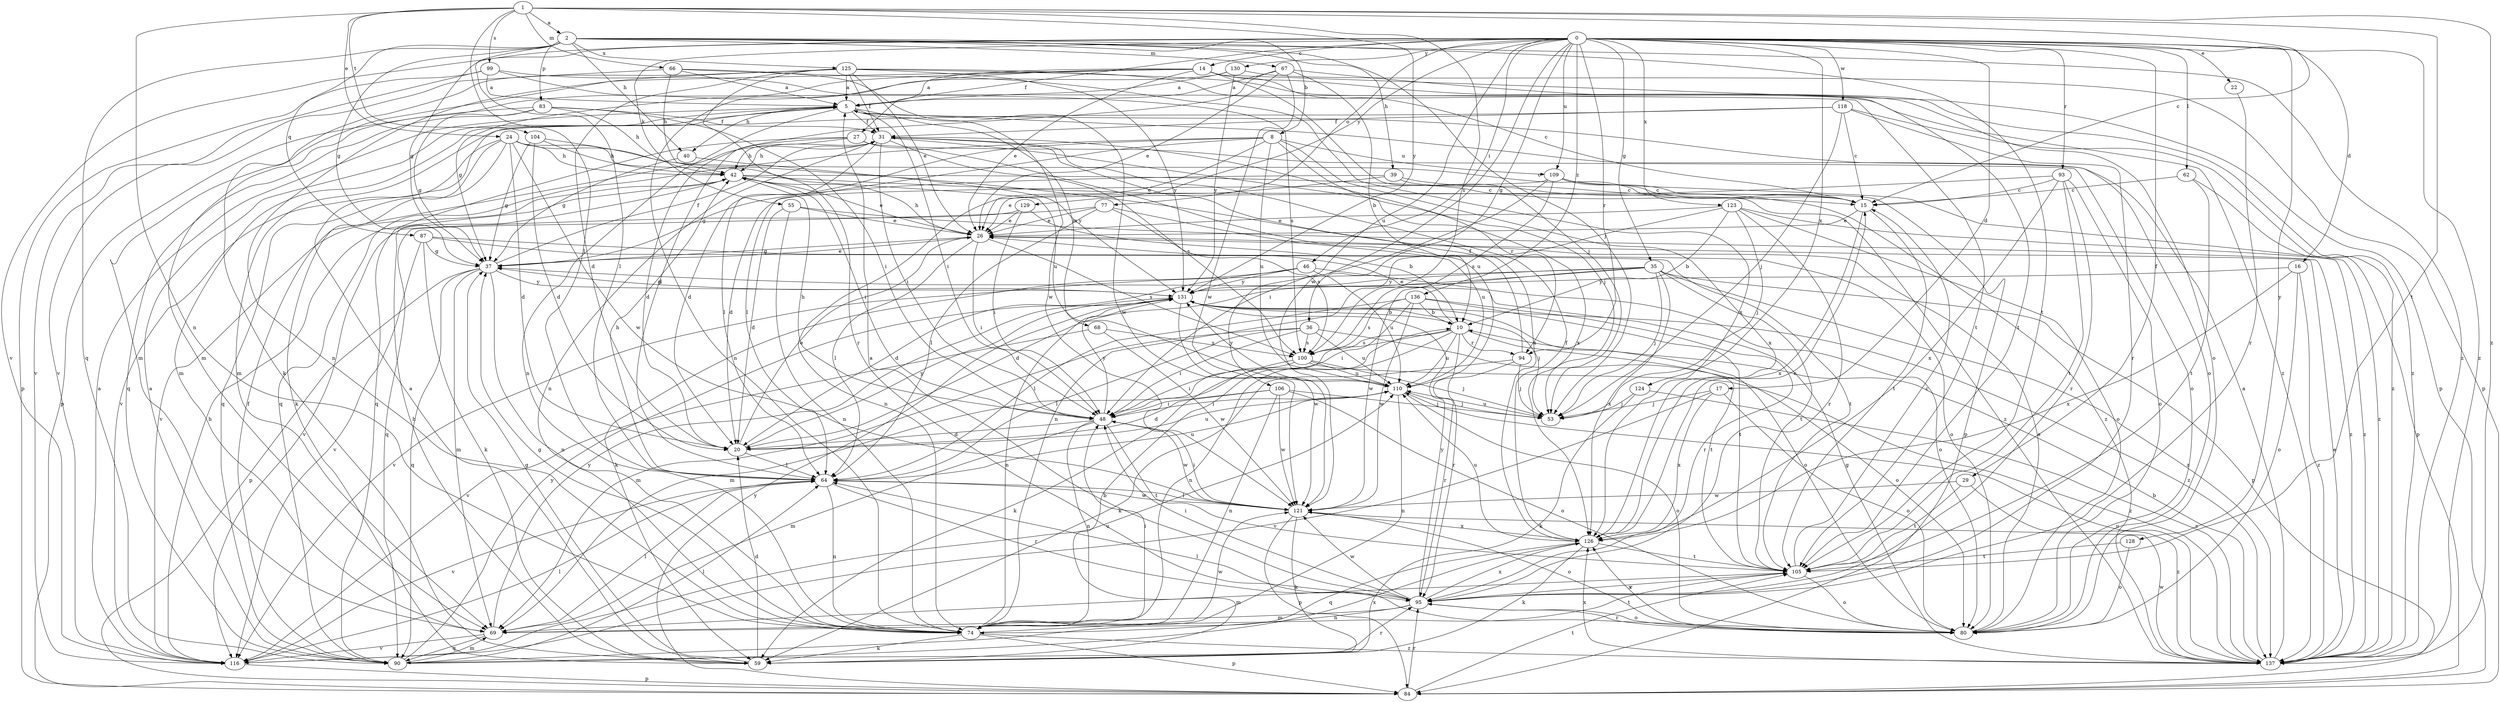 strict digraph  {
0;
1;
2;
5;
8;
10;
14;
15;
16;
17;
20;
22;
24;
26;
27;
29;
31;
35;
36;
37;
39;
40;
42;
46;
48;
53;
55;
59;
62;
64;
66;
67;
68;
69;
74;
77;
80;
83;
84;
87;
90;
93;
94;
95;
99;
100;
104;
105;
106;
109;
110;
116;
118;
121;
123;
124;
125;
126;
128;
129;
130;
131;
136;
137;
0 -> 14  [label=c];
0 -> 16  [label=d];
0 -> 17  [label=d];
0 -> 22  [label=e];
0 -> 27  [label=f];
0 -> 29  [label=f];
0 -> 35  [label=g];
0 -> 36  [label=g];
0 -> 37  [label=g];
0 -> 46  [label=i];
0 -> 55  [label=k];
0 -> 62  [label=l];
0 -> 77  [label=o];
0 -> 93  [label=r];
0 -> 94  [label=r];
0 -> 106  [label=u];
0 -> 109  [label=u];
0 -> 116  [label=v];
0 -> 118  [label=w];
0 -> 121  [label=w];
0 -> 123  [label=x];
0 -> 124  [label=x];
0 -> 128  [label=y];
0 -> 129  [label=y];
0 -> 130  [label=y];
0 -> 136  [label=z];
0 -> 137  [label=z];
1 -> 2  [label=a];
1 -> 15  [label=c];
1 -> 24  [label=e];
1 -> 64  [label=l];
1 -> 66  [label=m];
1 -> 74  [label=n];
1 -> 99  [label=s];
1 -> 100  [label=s];
1 -> 104  [label=t];
1 -> 105  [label=t];
1 -> 131  [label=y];
1 -> 137  [label=z];
2 -> 8  [label=b];
2 -> 37  [label=g];
2 -> 39  [label=h];
2 -> 40  [label=h];
2 -> 53  [label=j];
2 -> 64  [label=l];
2 -> 67  [label=m];
2 -> 83  [label=p];
2 -> 87  [label=q];
2 -> 90  [label=q];
2 -> 105  [label=t];
2 -> 125  [label=x];
2 -> 137  [label=z];
5 -> 31  [label=f];
5 -> 40  [label=h];
5 -> 48  [label=i];
5 -> 68  [label=m];
5 -> 69  [label=m];
5 -> 74  [label=n];
5 -> 80  [label=o];
5 -> 121  [label=w];
8 -> 20  [label=d];
8 -> 26  [label=e];
8 -> 64  [label=l];
8 -> 90  [label=q];
8 -> 94  [label=r];
8 -> 109  [label=u];
8 -> 110  [label=u];
8 -> 126  [label=x];
10 -> 26  [label=e];
10 -> 69  [label=m];
10 -> 74  [label=n];
10 -> 94  [label=r];
10 -> 95  [label=r];
10 -> 100  [label=s];
10 -> 105  [label=t];
10 -> 110  [label=u];
14 -> 5  [label=a];
14 -> 15  [label=c];
14 -> 26  [label=e];
14 -> 37  [label=g];
14 -> 53  [label=j];
14 -> 69  [label=m];
14 -> 74  [label=n];
14 -> 84  [label=p];
14 -> 137  [label=z];
15 -> 26  [label=e];
15 -> 105  [label=t];
15 -> 126  [label=x];
16 -> 80  [label=o];
16 -> 126  [label=x];
16 -> 131  [label=y];
16 -> 137  [label=z];
17 -> 53  [label=j];
17 -> 80  [label=o];
17 -> 116  [label=v];
17 -> 126  [label=x];
20 -> 26  [label=e];
20 -> 64  [label=l];
20 -> 110  [label=u];
20 -> 131  [label=y];
22 -> 95  [label=r];
24 -> 15  [label=c];
24 -> 20  [label=d];
24 -> 42  [label=h];
24 -> 59  [label=k];
24 -> 90  [label=q];
24 -> 110  [label=u];
24 -> 116  [label=v];
24 -> 121  [label=w];
26 -> 37  [label=g];
26 -> 42  [label=h];
26 -> 48  [label=i];
26 -> 64  [label=l];
26 -> 100  [label=s];
27 -> 20  [label=d];
27 -> 42  [label=h];
27 -> 80  [label=o];
27 -> 90  [label=q];
27 -> 110  [label=u];
29 -> 105  [label=t];
29 -> 121  [label=w];
29 -> 137  [label=z];
31 -> 42  [label=h];
31 -> 48  [label=i];
31 -> 53  [label=j];
31 -> 64  [label=l];
31 -> 74  [label=n];
31 -> 100  [label=s];
31 -> 126  [label=x];
35 -> 20  [label=d];
35 -> 53  [label=j];
35 -> 84  [label=p];
35 -> 105  [label=t];
35 -> 116  [label=v];
35 -> 121  [label=w];
35 -> 126  [label=x];
35 -> 131  [label=y];
35 -> 137  [label=z];
36 -> 48  [label=i];
36 -> 64  [label=l];
36 -> 69  [label=m];
36 -> 80  [label=o];
36 -> 100  [label=s];
36 -> 110  [label=u];
37 -> 26  [label=e];
37 -> 31  [label=f];
37 -> 69  [label=m];
37 -> 74  [label=n];
37 -> 84  [label=p];
37 -> 90  [label=q];
37 -> 131  [label=y];
39 -> 15  [label=c];
39 -> 26  [label=e];
39 -> 37  [label=g];
39 -> 137  [label=z];
40 -> 37  [label=g];
40 -> 131  [label=y];
42 -> 15  [label=c];
42 -> 26  [label=e];
42 -> 48  [label=i];
42 -> 116  [label=v];
42 -> 137  [label=z];
46 -> 20  [label=d];
46 -> 59  [label=k];
46 -> 80  [label=o];
46 -> 110  [label=u];
46 -> 131  [label=y];
48 -> 20  [label=d];
48 -> 42  [label=h];
48 -> 69  [label=m];
48 -> 74  [label=n];
48 -> 105  [label=t];
48 -> 121  [label=w];
48 -> 131  [label=y];
53 -> 110  [label=u];
55 -> 20  [label=d];
55 -> 26  [label=e];
55 -> 74  [label=n];
55 -> 137  [label=z];
59 -> 5  [label=a];
59 -> 10  [label=b];
59 -> 20  [label=d];
59 -> 37  [label=g];
59 -> 42  [label=h];
62 -> 15  [label=c];
62 -> 84  [label=p];
62 -> 105  [label=t];
64 -> 42  [label=h];
64 -> 74  [label=n];
64 -> 95  [label=r];
64 -> 110  [label=u];
64 -> 116  [label=v];
64 -> 121  [label=w];
66 -> 5  [label=a];
66 -> 42  [label=h];
66 -> 116  [label=v];
66 -> 121  [label=w];
66 -> 126  [label=x];
67 -> 5  [label=a];
67 -> 10  [label=b];
67 -> 26  [label=e];
67 -> 64  [label=l];
67 -> 105  [label=t];
67 -> 121  [label=w];
68 -> 100  [label=s];
68 -> 116  [label=v];
68 -> 121  [label=w];
69 -> 64  [label=l];
69 -> 90  [label=q];
69 -> 105  [label=t];
69 -> 116  [label=v];
69 -> 131  [label=y];
74 -> 37  [label=g];
74 -> 48  [label=i];
74 -> 59  [label=k];
74 -> 84  [label=p];
74 -> 121  [label=w];
74 -> 137  [label=z];
77 -> 26  [label=e];
77 -> 64  [label=l];
77 -> 90  [label=q];
77 -> 100  [label=s];
77 -> 110  [label=u];
80 -> 26  [label=e];
80 -> 64  [label=l];
80 -> 95  [label=r];
80 -> 126  [label=x];
83 -> 31  [label=f];
83 -> 37  [label=g];
83 -> 42  [label=h];
83 -> 48  [label=i];
83 -> 84  [label=p];
83 -> 90  [label=q];
84 -> 95  [label=r];
84 -> 105  [label=t];
84 -> 131  [label=y];
87 -> 37  [label=g];
87 -> 59  [label=k];
87 -> 80  [label=o];
87 -> 105  [label=t];
87 -> 116  [label=v];
90 -> 5  [label=a];
90 -> 31  [label=f];
90 -> 64  [label=l];
90 -> 69  [label=m];
90 -> 95  [label=r];
90 -> 126  [label=x];
90 -> 131  [label=y];
93 -> 15  [label=c];
93 -> 74  [label=n];
93 -> 80  [label=o];
93 -> 95  [label=r];
93 -> 105  [label=t];
93 -> 126  [label=x];
94 -> 31  [label=f];
94 -> 53  [label=j];
94 -> 59  [label=k];
94 -> 95  [label=r];
95 -> 5  [label=a];
95 -> 48  [label=i];
95 -> 69  [label=m];
95 -> 74  [label=n];
95 -> 80  [label=o];
95 -> 121  [label=w];
95 -> 126  [label=x];
95 -> 131  [label=y];
99 -> 5  [label=a];
99 -> 84  [label=p];
99 -> 100  [label=s];
99 -> 105  [label=t];
99 -> 116  [label=v];
100 -> 48  [label=i];
100 -> 53  [label=j];
100 -> 59  [label=k];
100 -> 110  [label=u];
100 -> 137  [label=z];
104 -> 20  [label=d];
104 -> 37  [label=g];
104 -> 42  [label=h];
104 -> 126  [label=x];
105 -> 15  [label=c];
105 -> 69  [label=m];
105 -> 80  [label=o];
105 -> 95  [label=r];
106 -> 20  [label=d];
106 -> 48  [label=i];
106 -> 53  [label=j];
106 -> 74  [label=n];
106 -> 80  [label=o];
106 -> 121  [label=w];
109 -> 15  [label=c];
109 -> 20  [label=d];
109 -> 48  [label=i];
109 -> 84  [label=p];
109 -> 100  [label=s];
109 -> 137  [label=z];
110 -> 48  [label=i];
110 -> 53  [label=j];
110 -> 74  [label=n];
110 -> 80  [label=o];
110 -> 131  [label=y];
116 -> 5  [label=a];
116 -> 42  [label=h];
116 -> 64  [label=l];
116 -> 84  [label=p];
116 -> 110  [label=u];
118 -> 15  [label=c];
118 -> 31  [label=f];
118 -> 53  [label=j];
118 -> 69  [label=m];
118 -> 95  [label=r];
118 -> 137  [label=z];
121 -> 48  [label=i];
121 -> 59  [label=k];
121 -> 64  [label=l];
121 -> 80  [label=o];
121 -> 84  [label=p];
121 -> 126  [label=x];
123 -> 10  [label=b];
123 -> 26  [label=e];
123 -> 53  [label=j];
123 -> 74  [label=n];
123 -> 80  [label=o];
123 -> 95  [label=r];
123 -> 137  [label=z];
124 -> 53  [label=j];
124 -> 59  [label=k];
124 -> 137  [label=z];
125 -> 5  [label=a];
125 -> 20  [label=d];
125 -> 26  [label=e];
125 -> 31  [label=f];
125 -> 59  [label=k];
125 -> 74  [label=n];
125 -> 80  [label=o];
125 -> 95  [label=r];
125 -> 131  [label=y];
125 -> 137  [label=z];
126 -> 15  [label=c];
126 -> 31  [label=f];
126 -> 59  [label=k];
126 -> 90  [label=q];
126 -> 105  [label=t];
126 -> 110  [label=u];
128 -> 80  [label=o];
128 -> 105  [label=t];
129 -> 10  [label=b];
129 -> 26  [label=e];
129 -> 48  [label=i];
129 -> 116  [label=v];
130 -> 5  [label=a];
130 -> 69  [label=m];
130 -> 84  [label=p];
130 -> 131  [label=y];
131 -> 10  [label=b];
131 -> 37  [label=g];
131 -> 53  [label=j];
131 -> 74  [label=n];
131 -> 80  [label=o];
131 -> 121  [label=w];
131 -> 137  [label=z];
136 -> 10  [label=b];
136 -> 48  [label=i];
136 -> 64  [label=l];
136 -> 95  [label=r];
136 -> 100  [label=s];
136 -> 105  [label=t];
136 -> 121  [label=w];
137 -> 5  [label=a];
137 -> 10  [label=b];
137 -> 26  [label=e];
137 -> 37  [label=g];
137 -> 110  [label=u];
137 -> 121  [label=w];
137 -> 126  [label=x];
}

